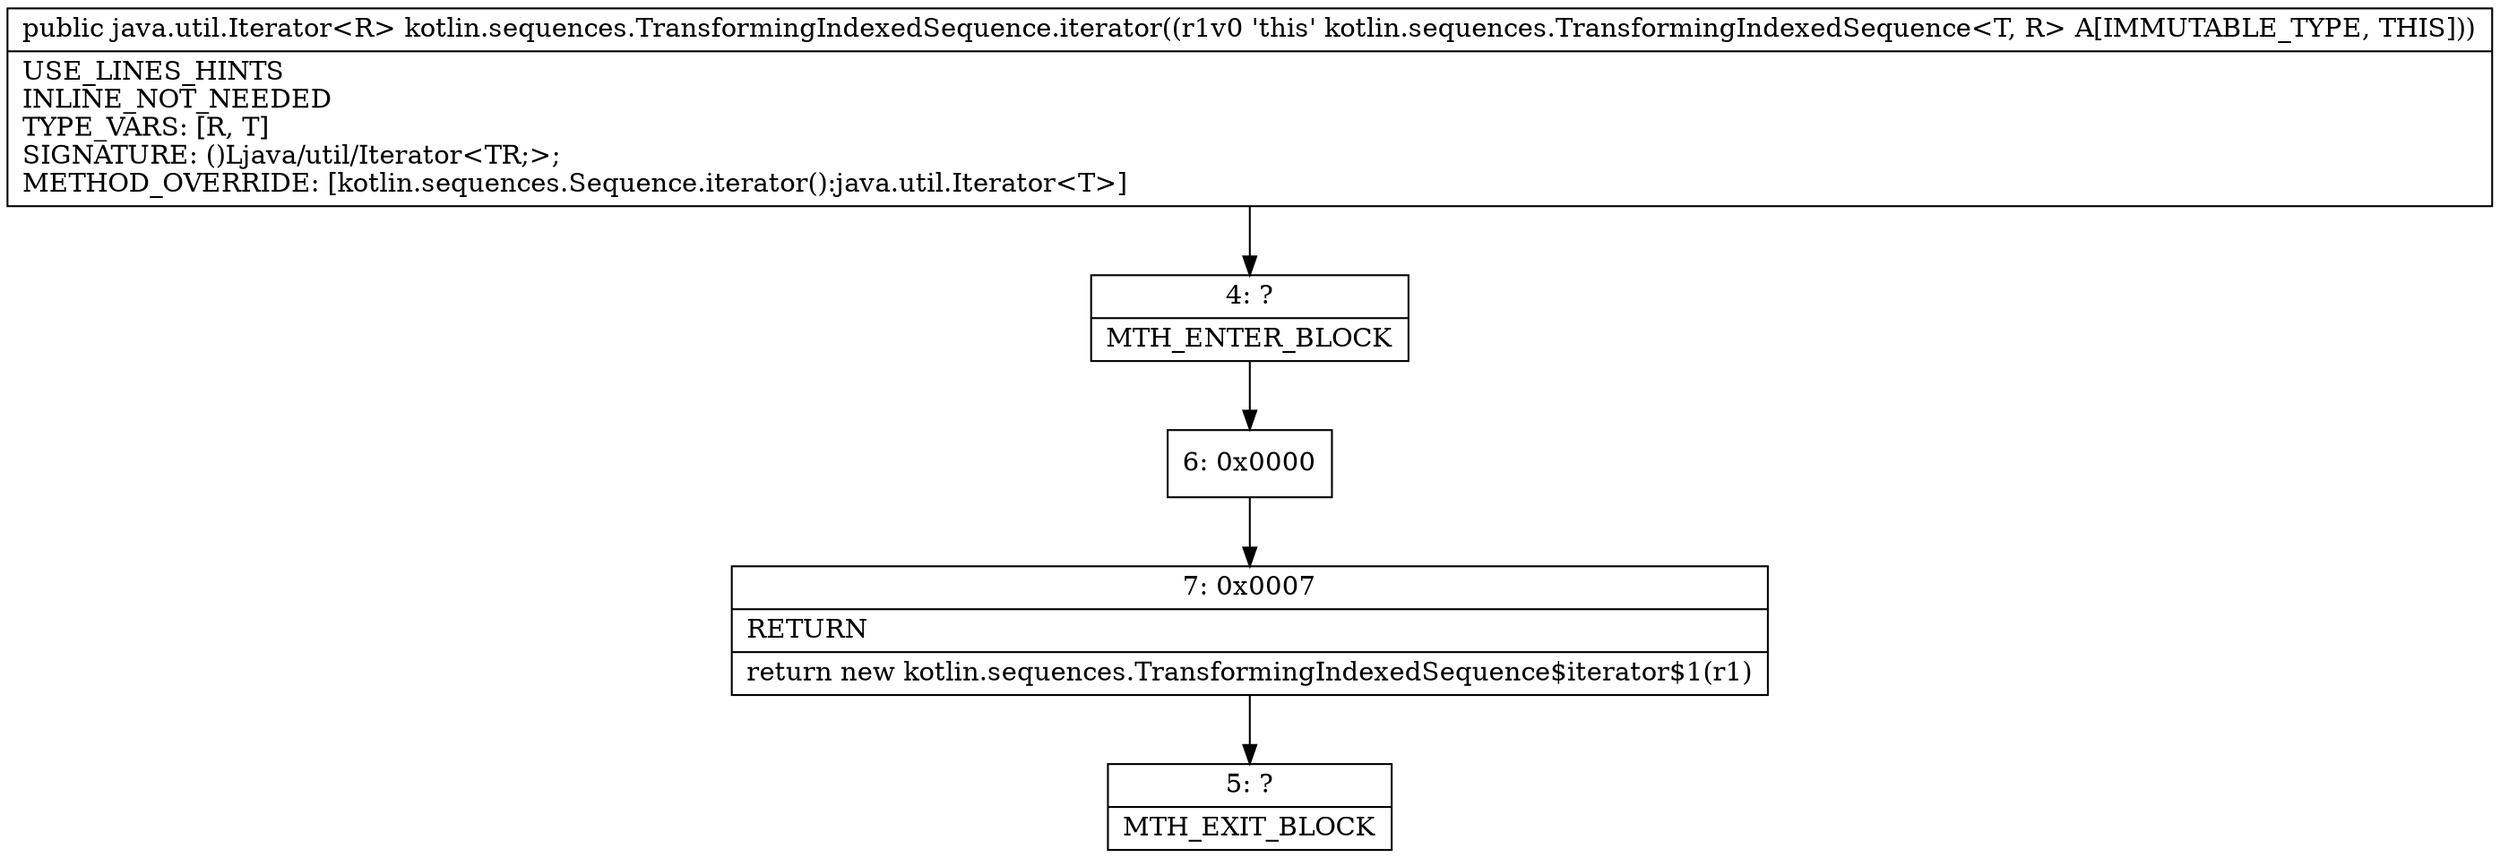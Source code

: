 digraph "CFG forkotlin.sequences.TransformingIndexedSequence.iterator()Ljava\/util\/Iterator;" {
Node_4 [shape=record,label="{4\:\ ?|MTH_ENTER_BLOCK\l}"];
Node_6 [shape=record,label="{6\:\ 0x0000}"];
Node_7 [shape=record,label="{7\:\ 0x0007|RETURN\l|return new kotlin.sequences.TransformingIndexedSequence$iterator$1(r1)\l}"];
Node_5 [shape=record,label="{5\:\ ?|MTH_EXIT_BLOCK\l}"];
MethodNode[shape=record,label="{public java.util.Iterator\<R\> kotlin.sequences.TransformingIndexedSequence.iterator((r1v0 'this' kotlin.sequences.TransformingIndexedSequence\<T, R\> A[IMMUTABLE_TYPE, THIS]))  | USE_LINES_HINTS\lINLINE_NOT_NEEDED\lTYPE_VARS: [R, T]\lSIGNATURE: ()Ljava\/util\/Iterator\<TR;\>;\lMETHOD_OVERRIDE: [kotlin.sequences.Sequence.iterator():java.util.Iterator\<T\>]\l}"];
MethodNode -> Node_4;Node_4 -> Node_6;
Node_6 -> Node_7;
Node_7 -> Node_5;
}

